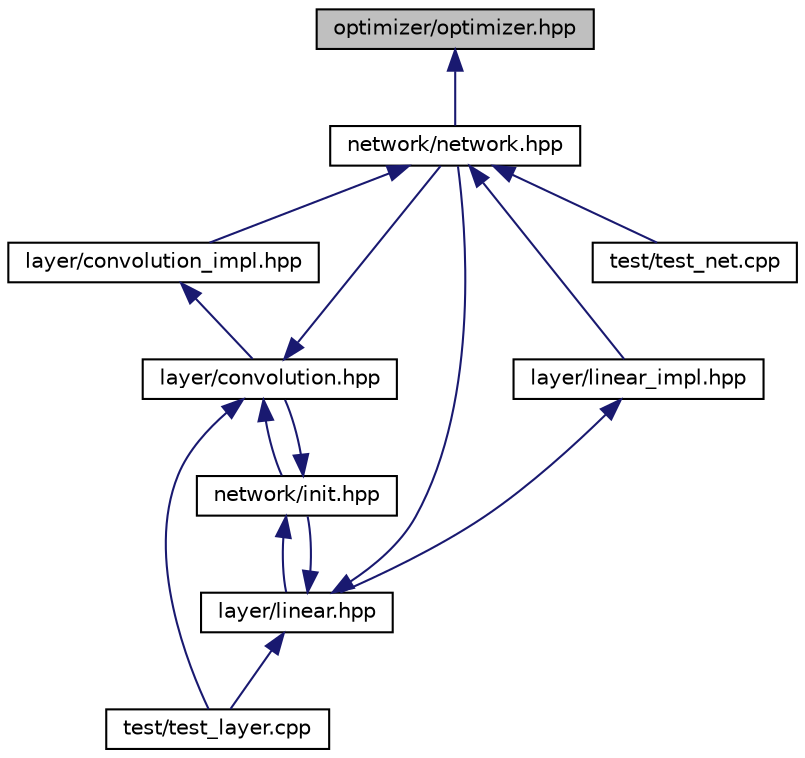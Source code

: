 digraph "optimizer/optimizer.hpp"
{
 // LATEX_PDF_SIZE
  edge [fontname="Helvetica",fontsize="10",labelfontname="Helvetica",labelfontsize="10"];
  node [fontname="Helvetica",fontsize="10",shape=record];
  Node15 [label="optimizer/optimizer.hpp",height=0.2,width=0.4,color="black", fillcolor="grey75", style="filled", fontcolor="black",tooltip=" "];
  Node15 -> Node16 [dir="back",color="midnightblue",fontsize="10",style="solid",fontname="Helvetica"];
  Node16 [label="network/network.hpp",height=0.2,width=0.4,color="black", fillcolor="white", style="filled",URL="$network_8hpp.html",tooltip=" "];
  Node16 -> Node17 [dir="back",color="midnightblue",fontsize="10",style="solid",fontname="Helvetica"];
  Node17 [label="layer/convolution_impl.hpp",height=0.2,width=0.4,color="black", fillcolor="white", style="filled",URL="$convolution__impl_8hpp.html",tooltip="implementation for the convolution"];
  Node17 -> Node18 [dir="back",color="midnightblue",fontsize="10",style="solid",fontname="Helvetica"];
  Node18 [label="layer/convolution.hpp",height=0.2,width=0.4,color="black", fillcolor="white", style="filled",URL="$convolution_8hpp.html",tooltip=" "];
  Node18 -> Node19 [dir="back",color="midnightblue",fontsize="10",style="solid",fontname="Helvetica"];
  Node19 [label="network/init.hpp",height=0.2,width=0.4,color="black", fillcolor="white", style="filled",URL="$init_8hpp.html",tooltip="Init the network. Containing two funcitons: kaiming_normal and kaiming_uniform."];
  Node19 -> Node18 [dir="back",color="midnightblue",fontsize="10",style="solid",fontname="Helvetica"];
  Node19 -> Node20 [dir="back",color="midnightblue",fontsize="10",style="solid",fontname="Helvetica"];
  Node20 [label="layer/linear.hpp",height=0.2,width=0.4,color="black", fillcolor="white", style="filled",URL="$linear_8hpp.html",tooltip="linear.hpp"];
  Node20 -> Node19 [dir="back",color="midnightblue",fontsize="10",style="solid",fontname="Helvetica"];
  Node20 -> Node16 [dir="back",color="midnightblue",fontsize="10",style="solid",fontname="Helvetica"];
  Node20 -> Node21 [dir="back",color="midnightblue",fontsize="10",style="solid",fontname="Helvetica"];
  Node21 [label="test/test_layer.cpp",height=0.2,width=0.4,color="black", fillcolor="white", style="filled",URL="$test__layer_8cpp.html",tooltip=" "];
  Node18 -> Node16 [dir="back",color="midnightblue",fontsize="10",style="solid",fontname="Helvetica"];
  Node18 -> Node21 [dir="back",color="midnightblue",fontsize="10",style="solid",fontname="Helvetica"];
  Node16 -> Node22 [dir="back",color="midnightblue",fontsize="10",style="solid",fontname="Helvetica"];
  Node22 [label="layer/linear_impl.hpp",height=0.2,width=0.4,color="black", fillcolor="white", style="filled",URL="$linear__impl_8hpp.html",tooltip="linear_impl.hpp"];
  Node22 -> Node20 [dir="back",color="midnightblue",fontsize="10",style="solid",fontname="Helvetica"];
  Node16 -> Node23 [dir="back",color="midnightblue",fontsize="10",style="solid",fontname="Helvetica"];
  Node23 [label="test/test_net.cpp",height=0.2,width=0.4,color="black", fillcolor="white", style="filled",URL="$test__net_8cpp.html",tooltip=" "];
}
